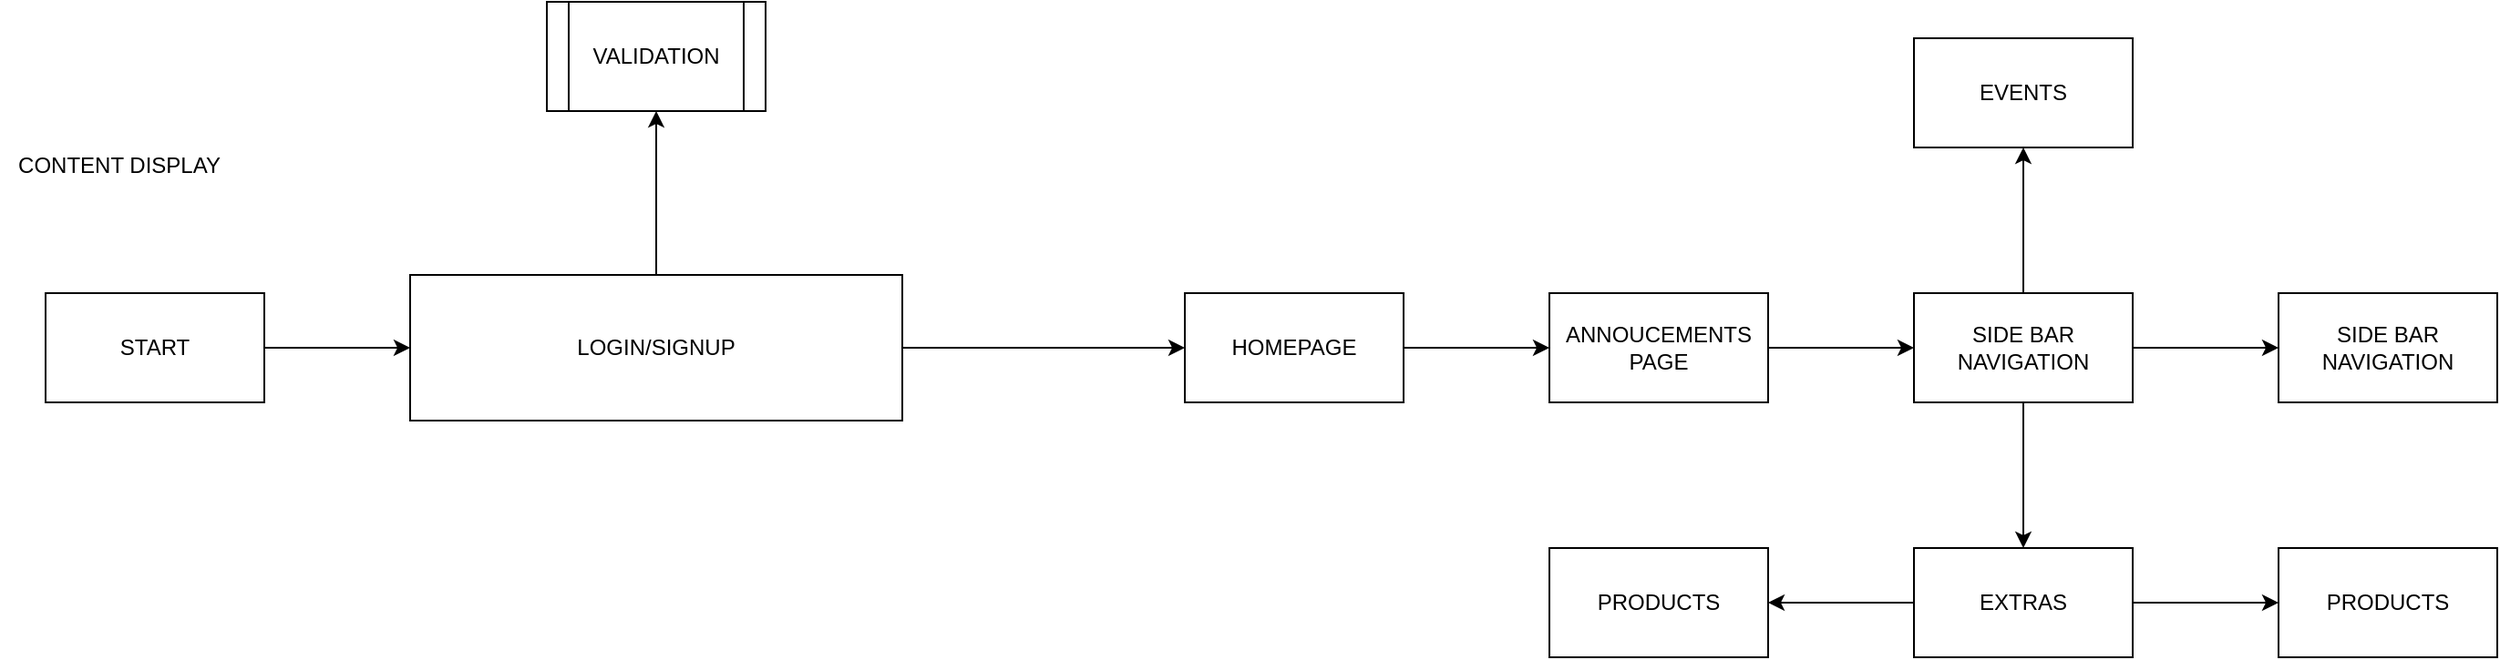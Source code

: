 <mxfile version="21.0.2" type="github">
  <diagram name="Page-1" id="KG_wLcGQOPhEF3isij3m">
    <mxGraphModel dx="3850" dy="1569" grid="1" gridSize="10" guides="1" tooltips="1" connect="1" arrows="1" fold="1" page="1" pageScale="1" pageWidth="850" pageHeight="1100" math="0" shadow="0">
      <root>
        <mxCell id="0" />
        <mxCell id="1" parent="0" />
        <mxCell id="42f9c5o17-fpA-rarZGb-4" value="" style="edgeStyle=orthogonalEdgeStyle;rounded=0;orthogonalLoop=1;jettySize=auto;html=1;" edge="1" parent="1" source="42f9c5o17-fpA-rarZGb-1" target="42f9c5o17-fpA-rarZGb-3">
          <mxGeometry relative="1" as="geometry" />
        </mxCell>
        <mxCell id="42f9c5o17-fpA-rarZGb-1" value="START" style="rounded=0;whiteSpace=wrap;html=1;" vertex="1" parent="1">
          <mxGeometry x="20" y="170" width="120" height="60" as="geometry" />
        </mxCell>
        <mxCell id="42f9c5o17-fpA-rarZGb-2" value="CONTENT DISPLAY" style="text;html=1;align=center;verticalAlign=middle;resizable=0;points=[];autosize=1;strokeColor=none;fillColor=none;" vertex="1" parent="1">
          <mxGeometry x="-5" y="85" width="130" height="30" as="geometry" />
        </mxCell>
        <mxCell id="42f9c5o17-fpA-rarZGb-8" value="" style="edgeStyle=orthogonalEdgeStyle;rounded=0;orthogonalLoop=1;jettySize=auto;html=1;" edge="1" parent="1" source="42f9c5o17-fpA-rarZGb-3" target="42f9c5o17-fpA-rarZGb-7">
          <mxGeometry relative="1" as="geometry" />
        </mxCell>
        <mxCell id="42f9c5o17-fpA-rarZGb-10" value="" style="edgeStyle=orthogonalEdgeStyle;rounded=0;orthogonalLoop=1;jettySize=auto;html=1;" edge="1" parent="1" source="42f9c5o17-fpA-rarZGb-3" target="42f9c5o17-fpA-rarZGb-9">
          <mxGeometry relative="1" as="geometry" />
        </mxCell>
        <mxCell id="42f9c5o17-fpA-rarZGb-3" value="LOGIN/SIGNUP" style="whiteSpace=wrap;html=1;rounded=0;" vertex="1" parent="1">
          <mxGeometry x="220" y="160" width="270" height="80" as="geometry" />
        </mxCell>
        <mxCell id="42f9c5o17-fpA-rarZGb-7" value="VALIDATION" style="shape=process;whiteSpace=wrap;html=1;backgroundOutline=1;rounded=0;" vertex="1" parent="1">
          <mxGeometry x="295" y="10" width="120" height="60" as="geometry" />
        </mxCell>
        <mxCell id="42f9c5o17-fpA-rarZGb-12" value="" style="edgeStyle=orthogonalEdgeStyle;rounded=0;orthogonalLoop=1;jettySize=auto;html=1;" edge="1" parent="1" source="42f9c5o17-fpA-rarZGb-9" target="42f9c5o17-fpA-rarZGb-11">
          <mxGeometry relative="1" as="geometry" />
        </mxCell>
        <mxCell id="42f9c5o17-fpA-rarZGb-9" value="HOMEPAGE" style="whiteSpace=wrap;html=1;rounded=0;" vertex="1" parent="1">
          <mxGeometry x="645" y="170" width="120" height="60" as="geometry" />
        </mxCell>
        <mxCell id="42f9c5o17-fpA-rarZGb-15" value="" style="edgeStyle=orthogonalEdgeStyle;rounded=0;orthogonalLoop=1;jettySize=auto;html=1;" edge="1" parent="1" source="42f9c5o17-fpA-rarZGb-11" target="42f9c5o17-fpA-rarZGb-14">
          <mxGeometry relative="1" as="geometry" />
        </mxCell>
        <mxCell id="42f9c5o17-fpA-rarZGb-11" value="ANNOUCEMENTS PAGE" style="whiteSpace=wrap;html=1;rounded=0;" vertex="1" parent="1">
          <mxGeometry x="845" y="170" width="120" height="60" as="geometry" />
        </mxCell>
        <mxCell id="42f9c5o17-fpA-rarZGb-17" value="" style="edgeStyle=orthogonalEdgeStyle;rounded=0;orthogonalLoop=1;jettySize=auto;html=1;" edge="1" parent="1" source="42f9c5o17-fpA-rarZGb-14" target="42f9c5o17-fpA-rarZGb-16">
          <mxGeometry relative="1" as="geometry" />
        </mxCell>
        <mxCell id="42f9c5o17-fpA-rarZGb-19" value="" style="edgeStyle=orthogonalEdgeStyle;rounded=0;orthogonalLoop=1;jettySize=auto;html=1;" edge="1" parent="1" source="42f9c5o17-fpA-rarZGb-14" target="42f9c5o17-fpA-rarZGb-18">
          <mxGeometry relative="1" as="geometry" />
        </mxCell>
        <mxCell id="42f9c5o17-fpA-rarZGb-21" value="" style="edgeStyle=orthogonalEdgeStyle;rounded=0;orthogonalLoop=1;jettySize=auto;html=1;" edge="1" parent="1" source="42f9c5o17-fpA-rarZGb-14" target="42f9c5o17-fpA-rarZGb-20">
          <mxGeometry relative="1" as="geometry" />
        </mxCell>
        <mxCell id="42f9c5o17-fpA-rarZGb-14" value="SIDE BAR NAVIGATION" style="whiteSpace=wrap;html=1;rounded=0;" vertex="1" parent="1">
          <mxGeometry x="1045" y="170" width="120" height="60" as="geometry" />
        </mxCell>
        <mxCell id="42f9c5o17-fpA-rarZGb-16" value="EVENTS" style="whiteSpace=wrap;html=1;rounded=0;" vertex="1" parent="1">
          <mxGeometry x="1045" y="30" width="120" height="60" as="geometry" />
        </mxCell>
        <mxCell id="42f9c5o17-fpA-rarZGb-23" value="" style="edgeStyle=orthogonalEdgeStyle;rounded=0;orthogonalLoop=1;jettySize=auto;html=1;" edge="1" parent="1" source="42f9c5o17-fpA-rarZGb-18" target="42f9c5o17-fpA-rarZGb-22">
          <mxGeometry relative="1" as="geometry" />
        </mxCell>
        <mxCell id="42f9c5o17-fpA-rarZGb-25" value="" style="edgeStyle=orthogonalEdgeStyle;rounded=0;orthogonalLoop=1;jettySize=auto;html=1;" edge="1" parent="1" source="42f9c5o17-fpA-rarZGb-18" target="42f9c5o17-fpA-rarZGb-24">
          <mxGeometry relative="1" as="geometry" />
        </mxCell>
        <mxCell id="42f9c5o17-fpA-rarZGb-18" value="EXTRAS" style="whiteSpace=wrap;html=1;rounded=0;" vertex="1" parent="1">
          <mxGeometry x="1045" y="310" width="120" height="60" as="geometry" />
        </mxCell>
        <mxCell id="42f9c5o17-fpA-rarZGb-20" value="SIDE BAR NAVIGATION" style="whiteSpace=wrap;html=1;rounded=0;" vertex="1" parent="1">
          <mxGeometry x="1245" y="170" width="120" height="60" as="geometry" />
        </mxCell>
        <mxCell id="42f9c5o17-fpA-rarZGb-22" value="PRODUCTS" style="whiteSpace=wrap;html=1;rounded=0;" vertex="1" parent="1">
          <mxGeometry x="845" y="310" width="120" height="60" as="geometry" />
        </mxCell>
        <mxCell id="42f9c5o17-fpA-rarZGb-24" value="PRODUCTS" style="whiteSpace=wrap;html=1;rounded=0;" vertex="1" parent="1">
          <mxGeometry x="1245" y="310" width="120" height="60" as="geometry" />
        </mxCell>
      </root>
    </mxGraphModel>
  </diagram>
</mxfile>
